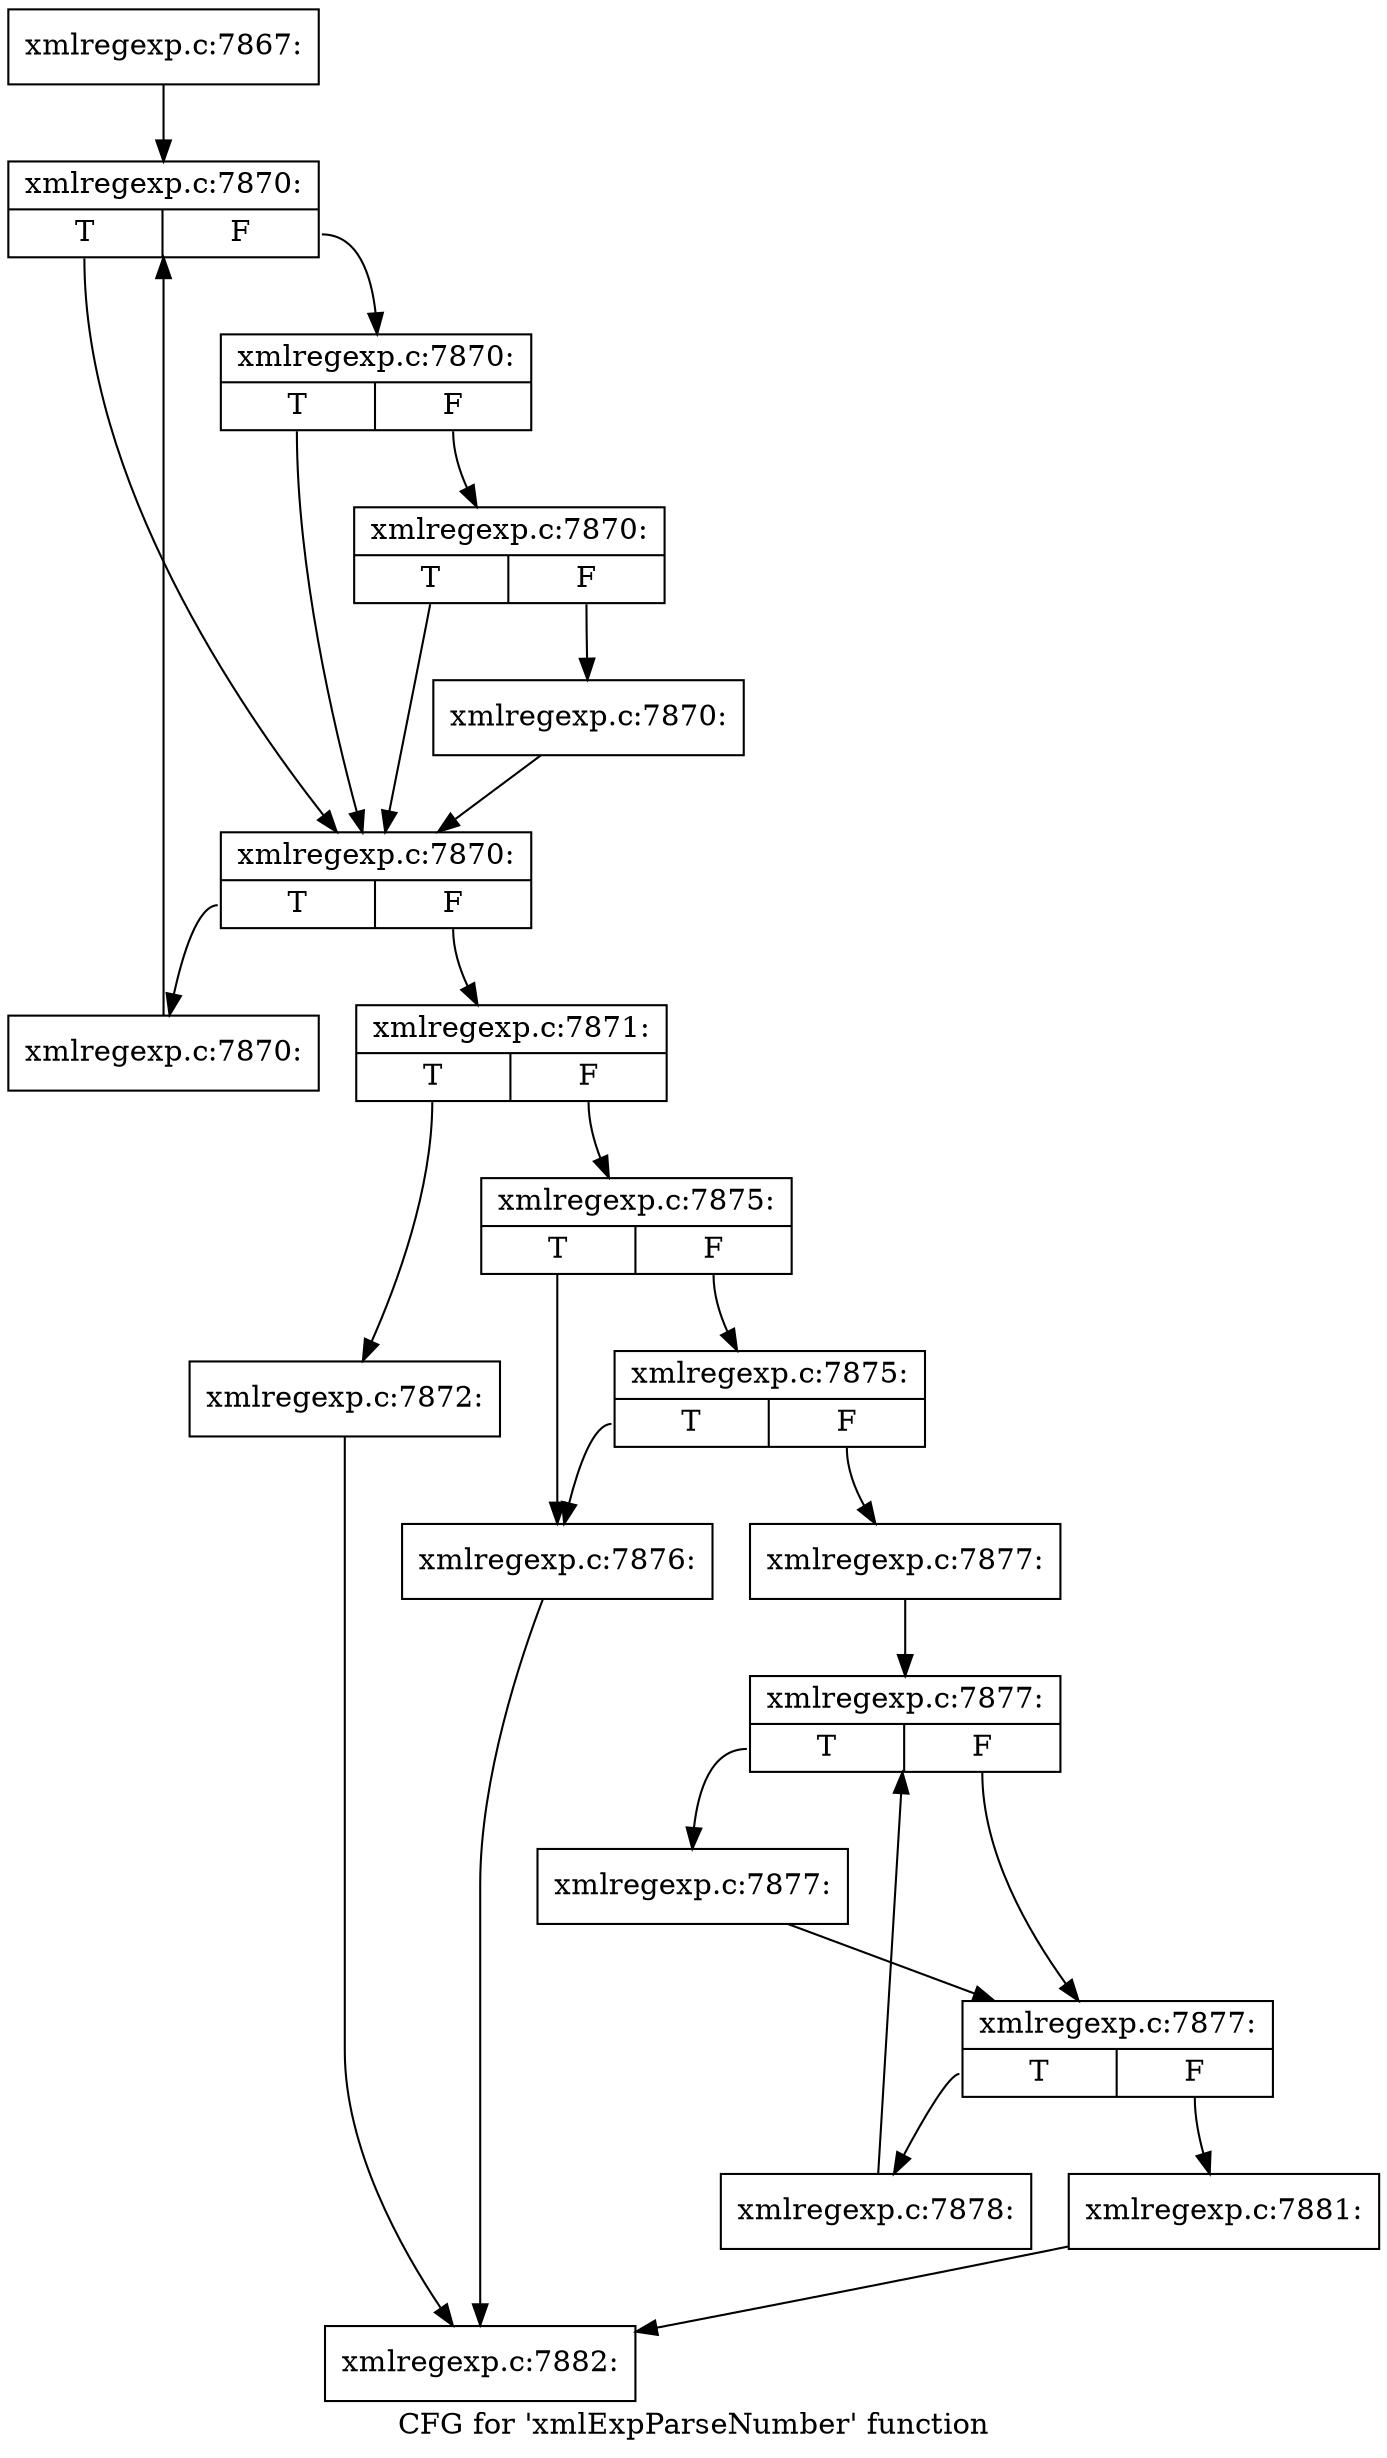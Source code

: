 digraph "CFG for 'xmlExpParseNumber' function" {
	label="CFG for 'xmlExpParseNumber' function";

	Node0x4578350 [shape=record,label="{xmlregexp.c:7867:}"];
	Node0x4578350 -> Node0x4578490;
	Node0x4578490 [shape=record,label="{xmlregexp.c:7870:|{<s0>T|<s1>F}}"];
	Node0x4578490:s0 -> Node0x45786d0;
	Node0x4578490:s1 -> Node0x45787c0;
	Node0x45787c0 [shape=record,label="{xmlregexp.c:7870:|{<s0>T|<s1>F}}"];
	Node0x45787c0:s0 -> Node0x45786d0;
	Node0x45787c0:s1 -> Node0x4578770;
	Node0x4578770 [shape=record,label="{xmlregexp.c:7870:|{<s0>T|<s1>F}}"];
	Node0x4578770:s0 -> Node0x45786d0;
	Node0x4578770:s1 -> Node0x4578720;
	Node0x4578720 [shape=record,label="{xmlregexp.c:7870:}"];
	Node0x4578720 -> Node0x45786d0;
	Node0x45786d0 [shape=record,label="{xmlregexp.c:7870:|{<s0>T|<s1>F}}"];
	Node0x45786d0:s0 -> Node0x45963f0;
	Node0x45786d0:s1 -> Node0x4578680;
	Node0x45963f0 [shape=record,label="{xmlregexp.c:7870:}"];
	Node0x45963f0 -> Node0x4578490;
	Node0x4578680 [shape=record,label="{xmlregexp.c:7871:|{<s0>T|<s1>F}}"];
	Node0x4578680:s0 -> Node0x4596c40;
	Node0x4578680:s1 -> Node0x4596c90;
	Node0x4596c40 [shape=record,label="{xmlregexp.c:7872:}"];
	Node0x4596c40 -> Node0x457ead0;
	Node0x4596c90 [shape=record,label="{xmlregexp.c:7875:|{<s0>T|<s1>F}}"];
	Node0x4596c90:s0 -> Node0x4597680;
	Node0x4596c90:s1 -> Node0x4597720;
	Node0x4597720 [shape=record,label="{xmlregexp.c:7875:|{<s0>T|<s1>F}}"];
	Node0x4597720:s0 -> Node0x4597680;
	Node0x4597720:s1 -> Node0x45976d0;
	Node0x4597680 [shape=record,label="{xmlregexp.c:7876:}"];
	Node0x4597680 -> Node0x457ead0;
	Node0x45976d0 [shape=record,label="{xmlregexp.c:7877:}"];
	Node0x45976d0 -> Node0x4598150;
	Node0x4598150 [shape=record,label="{xmlregexp.c:7877:|{<s0>T|<s1>F}}"];
	Node0x4598150:s0 -> Node0x4598440;
	Node0x4598150:s1 -> Node0x45983f0;
	Node0x4598440 [shape=record,label="{xmlregexp.c:7877:}"];
	Node0x4598440 -> Node0x45983f0;
	Node0x45983f0 [shape=record,label="{xmlregexp.c:7877:|{<s0>T|<s1>F}}"];
	Node0x45983f0:s0 -> Node0x4598c20;
	Node0x45983f0:s1 -> Node0x4598370;
	Node0x4598c20 [shape=record,label="{xmlregexp.c:7878:}"];
	Node0x4598c20 -> Node0x4598150;
	Node0x4598370 [shape=record,label="{xmlregexp.c:7881:}"];
	Node0x4598370 -> Node0x457ead0;
	Node0x457ead0 [shape=record,label="{xmlregexp.c:7882:}"];
}
